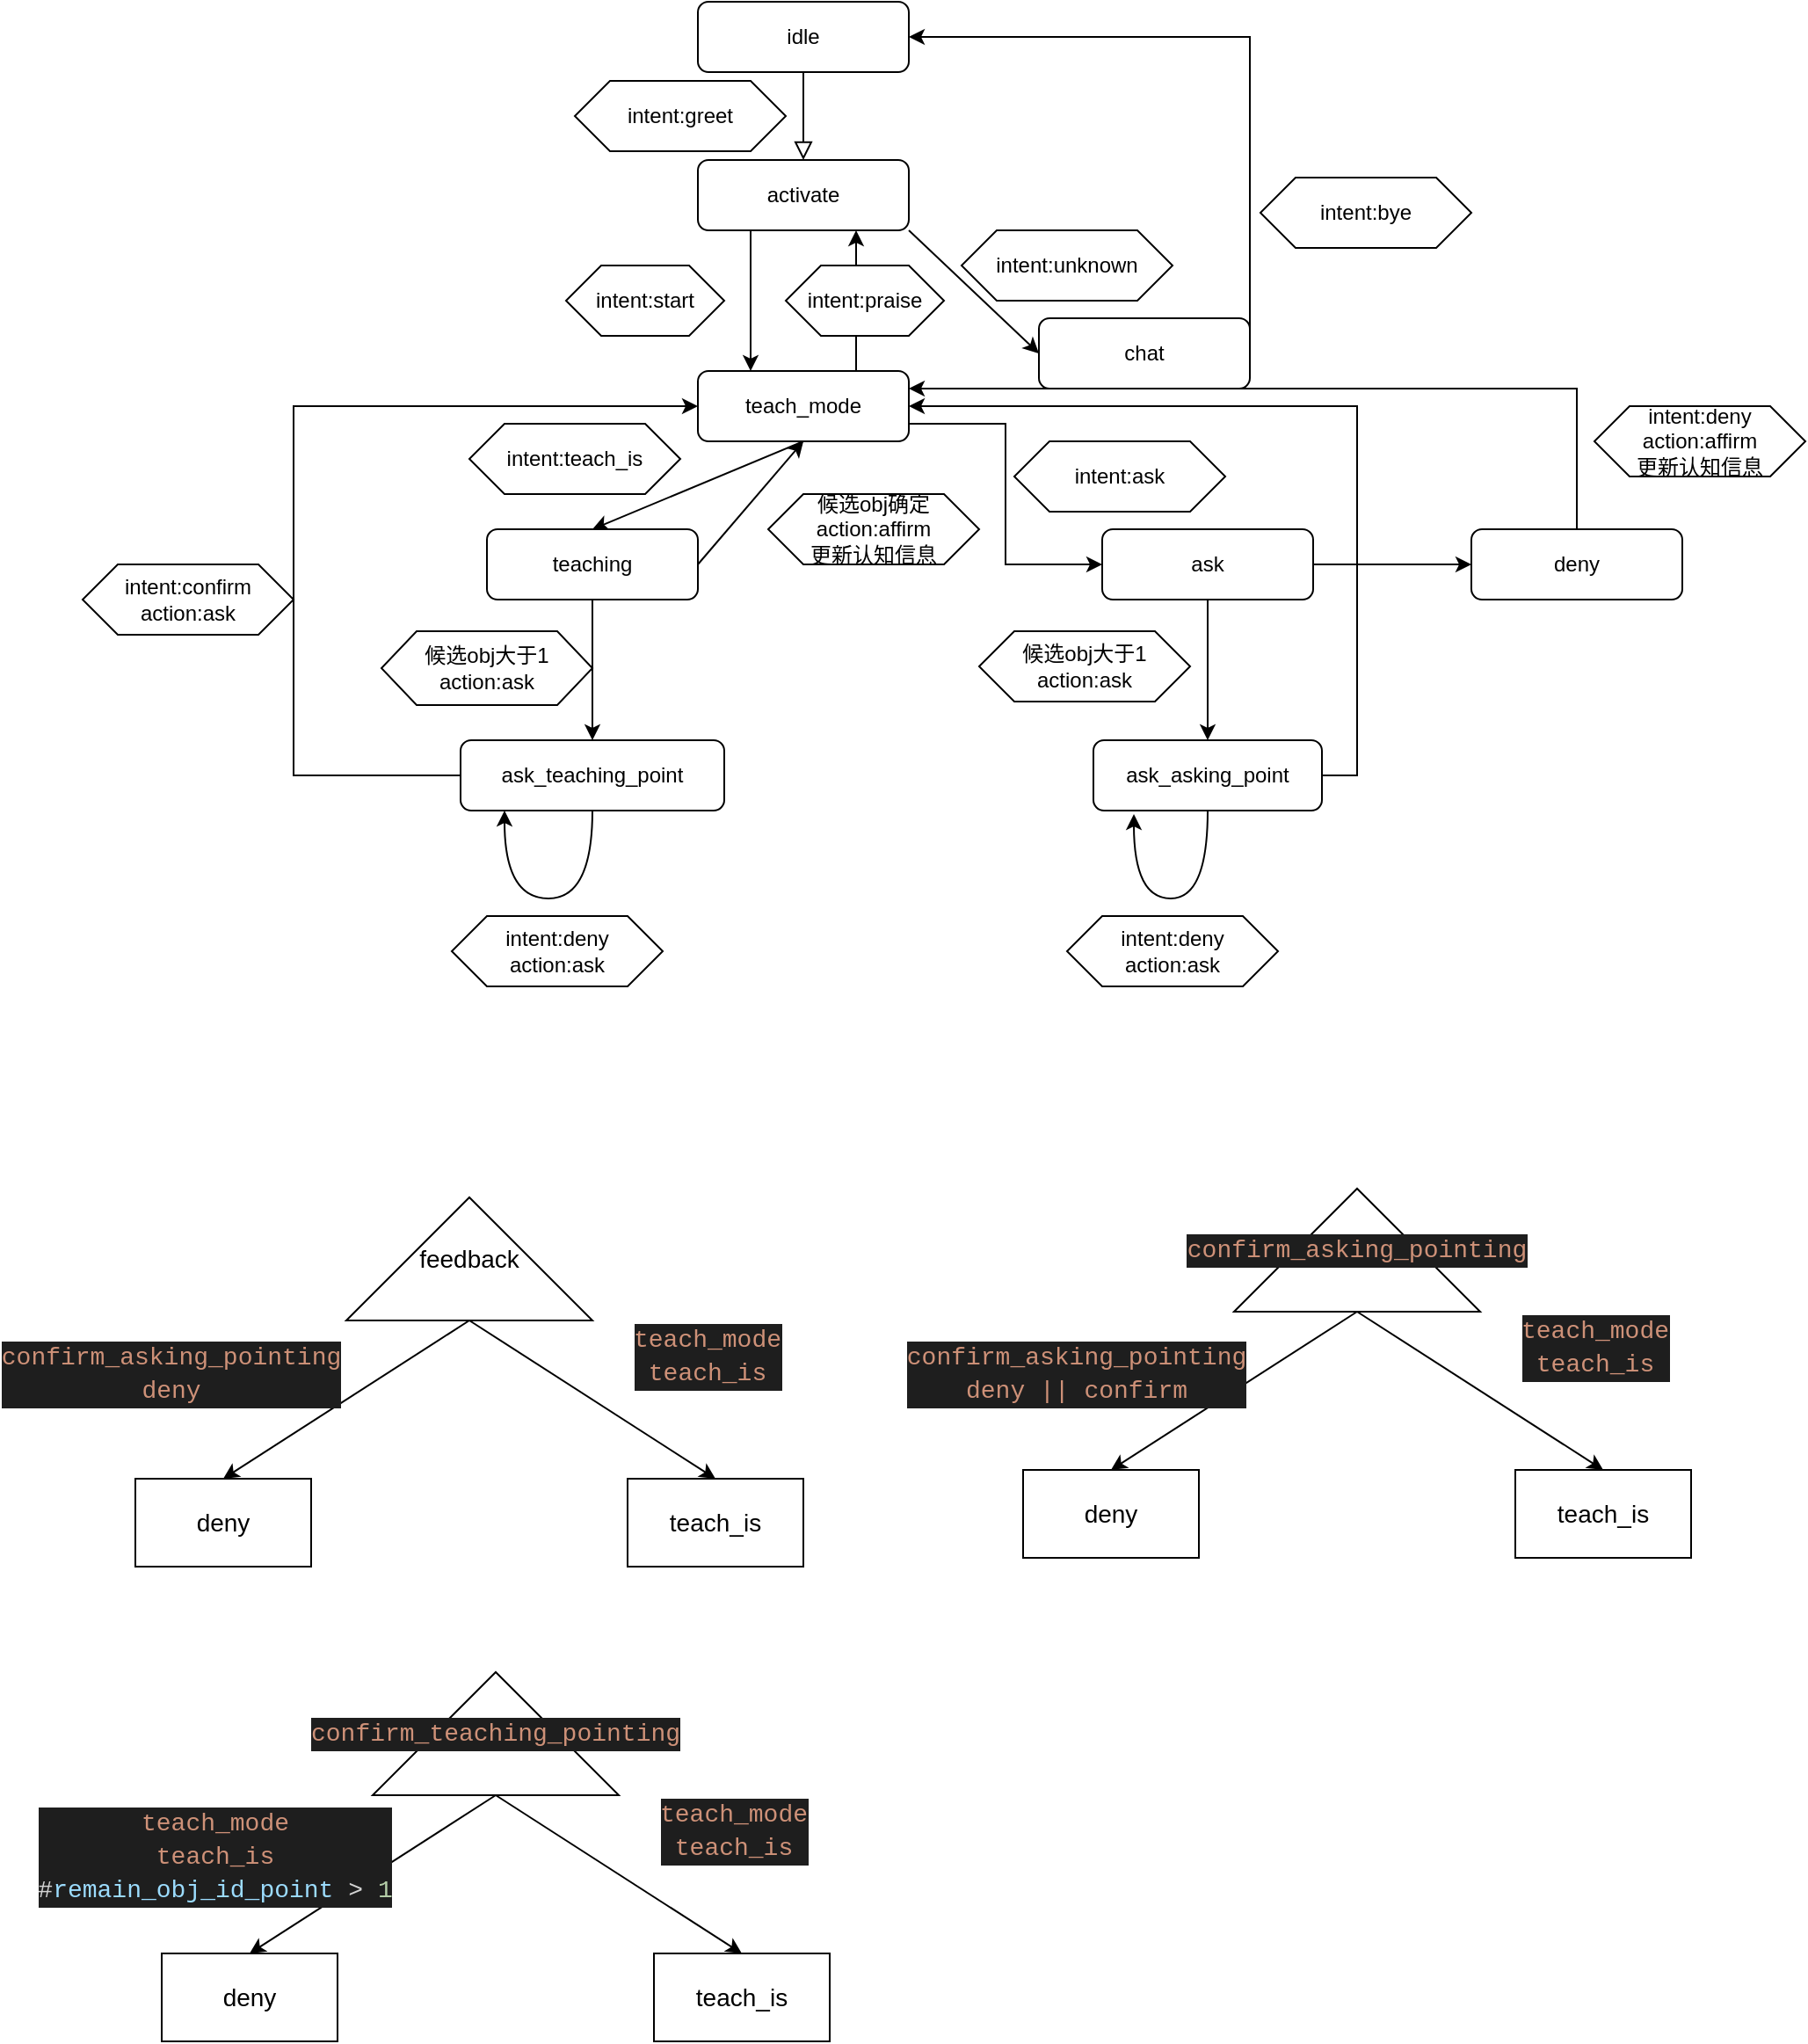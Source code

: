 <mxfile version="16.4.6" type="github">
  <diagram id="D6BylBkNNL8FtkSG672A" name="Page-1">
    <mxGraphModel dx="1650" dy="898" grid="1" gridSize="10" guides="1" tooltips="1" connect="1" arrows="1" fold="1" page="1" pageScale="1" pageWidth="1169" pageHeight="1654" math="0" shadow="0">
      <root>
        <mxCell id="0" />
        <mxCell id="1" parent="0" />
        <mxCell id="P8GiVf-amTZCyg1b9BKk-1" value="" style="rounded=0;html=1;jettySize=auto;orthogonalLoop=1;fontSize=11;endArrow=block;endFill=0;endSize=8;strokeWidth=1;shadow=0;labelBackgroundColor=none;edgeStyle=orthogonalEdgeStyle;entryX=0.5;entryY=0;entryDx=0;entryDy=0;" edge="1" parent="1" source="P8GiVf-amTZCyg1b9BKk-2" target="P8GiVf-amTZCyg1b9BKk-5">
          <mxGeometry relative="1" as="geometry">
            <mxPoint x="460" y="70" as="targetPoint" />
          </mxGeometry>
        </mxCell>
        <mxCell id="P8GiVf-amTZCyg1b9BKk-2" value="idle" style="rounded=1;whiteSpace=wrap;html=1;fontSize=12;glass=0;strokeWidth=1;shadow=0;" vertex="1" parent="1">
          <mxGeometry x="400" width="120" height="40" as="geometry" />
        </mxCell>
        <mxCell id="P8GiVf-amTZCyg1b9BKk-3" style="rounded=0;orthogonalLoop=1;jettySize=auto;html=1;exitX=1;exitY=1;exitDx=0;exitDy=0;entryX=0;entryY=0.5;entryDx=0;entryDy=0;" edge="1" parent="1" source="P8GiVf-amTZCyg1b9BKk-5" target="P8GiVf-amTZCyg1b9BKk-12">
          <mxGeometry relative="1" as="geometry" />
        </mxCell>
        <mxCell id="P8GiVf-amTZCyg1b9BKk-4" style="edgeStyle=orthogonalEdgeStyle;curved=1;rounded=0;orthogonalLoop=1;jettySize=auto;html=1;exitX=0.25;exitY=1;exitDx=0;exitDy=0;entryX=0.25;entryY=0;entryDx=0;entryDy=0;" edge="1" parent="1" source="P8GiVf-amTZCyg1b9BKk-5" target="P8GiVf-amTZCyg1b9BKk-9">
          <mxGeometry relative="1" as="geometry" />
        </mxCell>
        <mxCell id="P8GiVf-amTZCyg1b9BKk-5" value="activate" style="rounded=1;whiteSpace=wrap;html=1;fontSize=12;glass=0;strokeWidth=1;shadow=0;" vertex="1" parent="1">
          <mxGeometry x="400" y="90" width="120" height="40" as="geometry" />
        </mxCell>
        <mxCell id="P8GiVf-amTZCyg1b9BKk-6" style="edgeStyle=none;rounded=0;orthogonalLoop=1;jettySize=auto;html=1;exitX=0.5;exitY=1;exitDx=0;exitDy=0;entryX=0.5;entryY=0;entryDx=0;entryDy=0;" edge="1" parent="1" source="P8GiVf-amTZCyg1b9BKk-9" target="P8GiVf-amTZCyg1b9BKk-18">
          <mxGeometry relative="1" as="geometry" />
        </mxCell>
        <mxCell id="P8GiVf-amTZCyg1b9BKk-7" style="edgeStyle=orthogonalEdgeStyle;rounded=0;orthogonalLoop=1;jettySize=auto;html=1;exitX=1;exitY=0.5;exitDx=0;exitDy=0;entryX=0;entryY=0.5;entryDx=0;entryDy=0;" edge="1" parent="1" source="P8GiVf-amTZCyg1b9BKk-9" target="P8GiVf-amTZCyg1b9BKk-21">
          <mxGeometry relative="1" as="geometry">
            <Array as="points">
              <mxPoint x="520" y="240" />
              <mxPoint x="575" y="240" />
              <mxPoint x="575" y="320" />
            </Array>
          </mxGeometry>
        </mxCell>
        <mxCell id="P8GiVf-amTZCyg1b9BKk-8" style="edgeStyle=orthogonalEdgeStyle;curved=1;rounded=0;orthogonalLoop=1;jettySize=auto;html=1;exitX=0.75;exitY=0;exitDx=0;exitDy=0;entryX=0.75;entryY=1;entryDx=0;entryDy=0;" edge="1" parent="1" source="P8GiVf-amTZCyg1b9BKk-9" target="P8GiVf-amTZCyg1b9BKk-5">
          <mxGeometry relative="1" as="geometry" />
        </mxCell>
        <mxCell id="P8GiVf-amTZCyg1b9BKk-9" value="teach_mode" style="rounded=1;whiteSpace=wrap;html=1;fontSize=12;glass=0;strokeWidth=1;shadow=0;" vertex="1" parent="1">
          <mxGeometry x="400" y="210" width="120" height="40" as="geometry" />
        </mxCell>
        <mxCell id="P8GiVf-amTZCyg1b9BKk-10" value="&lt;span&gt;intent:greet&lt;/span&gt;" style="shape=hexagon;perimeter=hexagonPerimeter2;whiteSpace=wrap;html=1;fixedSize=1;" vertex="1" parent="1">
          <mxGeometry x="330" y="45" width="120" height="40" as="geometry" />
        </mxCell>
        <mxCell id="P8GiVf-amTZCyg1b9BKk-11" style="edgeStyle=none;rounded=0;orthogonalLoop=1;jettySize=auto;html=1;exitX=1;exitY=0.5;exitDx=0;exitDy=0;entryX=1;entryY=0.5;entryDx=0;entryDy=0;" edge="1" parent="1" source="P8GiVf-amTZCyg1b9BKk-12" target="P8GiVf-amTZCyg1b9BKk-2">
          <mxGeometry relative="1" as="geometry">
            <Array as="points">
              <mxPoint x="714" y="20" />
            </Array>
          </mxGeometry>
        </mxCell>
        <mxCell id="P8GiVf-amTZCyg1b9BKk-12" value="chat" style="rounded=1;whiteSpace=wrap;html=1;fontSize=12;glass=0;strokeWidth=1;shadow=0;" vertex="1" parent="1">
          <mxGeometry x="594" y="180" width="120" height="40" as="geometry" />
        </mxCell>
        <mxCell id="P8GiVf-amTZCyg1b9BKk-13" value="&lt;span&gt;intent:unknown&lt;/span&gt;" style="shape=hexagon;perimeter=hexagonPerimeter2;whiteSpace=wrap;html=1;fixedSize=1;" vertex="1" parent="1">
          <mxGeometry x="550" y="130" width="120" height="40" as="geometry" />
        </mxCell>
        <mxCell id="P8GiVf-amTZCyg1b9BKk-14" value="&lt;span&gt;intent:start&lt;/span&gt;" style="shape=hexagon;perimeter=hexagonPerimeter2;whiteSpace=wrap;html=1;fixedSize=1;" vertex="1" parent="1">
          <mxGeometry x="325" y="150" width="90" height="40" as="geometry" />
        </mxCell>
        <mxCell id="P8GiVf-amTZCyg1b9BKk-15" value="&lt;span&gt;intent:bye&lt;/span&gt;" style="shape=hexagon;perimeter=hexagonPerimeter2;whiteSpace=wrap;html=1;fixedSize=1;" vertex="1" parent="1">
          <mxGeometry x="720" y="100" width="120" height="40" as="geometry" />
        </mxCell>
        <mxCell id="P8GiVf-amTZCyg1b9BKk-16" style="edgeStyle=none;rounded=0;orthogonalLoop=1;jettySize=auto;html=1;exitX=1;exitY=0.5;exitDx=0;exitDy=0;" edge="1" parent="1" source="P8GiVf-amTZCyg1b9BKk-18">
          <mxGeometry relative="1" as="geometry">
            <mxPoint x="460" y="250" as="targetPoint" />
          </mxGeometry>
        </mxCell>
        <mxCell id="P8GiVf-amTZCyg1b9BKk-17" style="edgeStyle=none;rounded=0;orthogonalLoop=1;jettySize=auto;html=1;exitX=0.5;exitY=1;exitDx=0;exitDy=0;entryX=0.5;entryY=0;entryDx=0;entryDy=0;" edge="1" parent="1" source="P8GiVf-amTZCyg1b9BKk-18" target="P8GiVf-amTZCyg1b9BKk-25">
          <mxGeometry relative="1" as="geometry" />
        </mxCell>
        <mxCell id="P8GiVf-amTZCyg1b9BKk-18" value="teaching" style="rounded=1;whiteSpace=wrap;html=1;fontSize=12;glass=0;strokeWidth=1;shadow=0;" vertex="1" parent="1">
          <mxGeometry x="280" y="300" width="120" height="40" as="geometry" />
        </mxCell>
        <mxCell id="P8GiVf-amTZCyg1b9BKk-19" style="edgeStyle=orthogonalEdgeStyle;rounded=0;orthogonalLoop=1;jettySize=auto;html=1;exitX=0.5;exitY=1;exitDx=0;exitDy=0;entryX=0.5;entryY=0;entryDx=0;entryDy=0;" edge="1" parent="1" source="P8GiVf-amTZCyg1b9BKk-21" target="P8GiVf-amTZCyg1b9BKk-32">
          <mxGeometry relative="1" as="geometry" />
        </mxCell>
        <mxCell id="P8GiVf-amTZCyg1b9BKk-20" style="edgeStyle=orthogonalEdgeStyle;curved=1;rounded=0;orthogonalLoop=1;jettySize=auto;html=1;exitX=1;exitY=0.5;exitDx=0;exitDy=0;entryX=0;entryY=0.5;entryDx=0;entryDy=0;" edge="1" parent="1" source="P8GiVf-amTZCyg1b9BKk-21" target="P8GiVf-amTZCyg1b9BKk-35">
          <mxGeometry relative="1" as="geometry" />
        </mxCell>
        <mxCell id="P8GiVf-amTZCyg1b9BKk-21" value="ask" style="rounded=1;whiteSpace=wrap;html=1;fontSize=12;glass=0;strokeWidth=1;shadow=0;" vertex="1" parent="1">
          <mxGeometry x="630" y="300" width="120" height="40" as="geometry" />
        </mxCell>
        <mxCell id="P8GiVf-amTZCyg1b9BKk-22" value="&lt;span&gt;intent:teach_is&lt;/span&gt;" style="shape=hexagon;perimeter=hexagonPerimeter2;whiteSpace=wrap;html=1;fixedSize=1;" vertex="1" parent="1">
          <mxGeometry x="270" y="240" width="120" height="40" as="geometry" />
        </mxCell>
        <mxCell id="P8GiVf-amTZCyg1b9BKk-23" style="edgeStyle=orthogonalEdgeStyle;rounded=0;orthogonalLoop=1;jettySize=auto;html=1;exitX=0;exitY=0.5;exitDx=0;exitDy=0;entryX=0;entryY=0.5;entryDx=0;entryDy=0;" edge="1" parent="1" source="P8GiVf-amTZCyg1b9BKk-25" target="P8GiVf-amTZCyg1b9BKk-9">
          <mxGeometry relative="1" as="geometry">
            <Array as="points">
              <mxPoint x="170" y="440" />
              <mxPoint x="170" y="230" />
            </Array>
          </mxGeometry>
        </mxCell>
        <mxCell id="P8GiVf-amTZCyg1b9BKk-24" style="edgeStyle=orthogonalEdgeStyle;rounded=0;orthogonalLoop=1;jettySize=auto;html=1;exitX=0.5;exitY=1;exitDx=0;exitDy=0;curved=1;" edge="1" parent="1" source="P8GiVf-amTZCyg1b9BKk-25" target="P8GiVf-amTZCyg1b9BKk-25">
          <mxGeometry relative="1" as="geometry">
            <mxPoint x="310" y="470" as="targetPoint" />
            <Array as="points">
              <mxPoint x="340" y="510" />
              <mxPoint x="290" y="510" />
            </Array>
          </mxGeometry>
        </mxCell>
        <mxCell id="P8GiVf-amTZCyg1b9BKk-25" value="ask_teaching_point" style="rounded=1;whiteSpace=wrap;html=1;fontSize=12;glass=0;strokeWidth=1;shadow=0;" vertex="1" parent="1">
          <mxGeometry x="265" y="420" width="150" height="40" as="geometry" />
        </mxCell>
        <mxCell id="P8GiVf-amTZCyg1b9BKk-26" value="&lt;span&gt;候选obj确定&lt;br&gt;action:affirm&lt;br&gt;更新认知信息&lt;br&gt;&lt;/span&gt;" style="shape=hexagon;perimeter=hexagonPerimeter2;whiteSpace=wrap;html=1;fixedSize=1;" vertex="1" parent="1">
          <mxGeometry x="440" y="280" width="120" height="40" as="geometry" />
        </mxCell>
        <mxCell id="P8GiVf-amTZCyg1b9BKk-27" value="&lt;span&gt;候选obj大于1&lt;br&gt;action:&lt;/span&gt;ask&lt;span&gt;&lt;br&gt;&lt;/span&gt;" style="shape=hexagon;perimeter=hexagonPerimeter2;whiteSpace=wrap;html=1;fixedSize=1;" vertex="1" parent="1">
          <mxGeometry x="220" y="358" width="120" height="42" as="geometry" />
        </mxCell>
        <mxCell id="P8GiVf-amTZCyg1b9BKk-28" value="&lt;span&gt;intent:confirm&lt;br&gt;action:ask&lt;br&gt;&lt;/span&gt;" style="shape=hexagon;perimeter=hexagonPerimeter2;whiteSpace=wrap;html=1;fixedSize=1;" vertex="1" parent="1">
          <mxGeometry x="50" y="320" width="120" height="40" as="geometry" />
        </mxCell>
        <mxCell id="P8GiVf-amTZCyg1b9BKk-29" value="&lt;span&gt;intent:deny&lt;br&gt;action:ask&lt;br&gt;&lt;/span&gt;" style="shape=hexagon;perimeter=hexagonPerimeter2;whiteSpace=wrap;html=1;fixedSize=1;" vertex="1" parent="1">
          <mxGeometry x="260" y="520" width="120" height="40" as="geometry" />
        </mxCell>
        <mxCell id="P8GiVf-amTZCyg1b9BKk-30" value="&lt;span&gt;intent:ask&lt;br&gt;&lt;/span&gt;" style="shape=hexagon;perimeter=hexagonPerimeter2;whiteSpace=wrap;html=1;fixedSize=1;" vertex="1" parent="1">
          <mxGeometry x="580" y="250" width="120" height="40" as="geometry" />
        </mxCell>
        <mxCell id="P8GiVf-amTZCyg1b9BKk-31" style="edgeStyle=orthogonalEdgeStyle;rounded=0;orthogonalLoop=1;jettySize=auto;html=1;exitX=1;exitY=0.5;exitDx=0;exitDy=0;entryX=1;entryY=0.5;entryDx=0;entryDy=0;" edge="1" parent="1" source="P8GiVf-amTZCyg1b9BKk-32" target="P8GiVf-amTZCyg1b9BKk-9">
          <mxGeometry relative="1" as="geometry" />
        </mxCell>
        <mxCell id="P8GiVf-amTZCyg1b9BKk-32" value="ask_asking_point" style="rounded=1;whiteSpace=wrap;html=1;fontSize=12;glass=0;strokeWidth=1;shadow=0;" vertex="1" parent="1">
          <mxGeometry x="625" y="420" width="130" height="40" as="geometry" />
        </mxCell>
        <mxCell id="P8GiVf-amTZCyg1b9BKk-33" value="&lt;span&gt;候选obj大于1&lt;br&gt;action:ask&lt;br&gt;&lt;/span&gt;" style="shape=hexagon;perimeter=hexagonPerimeter2;whiteSpace=wrap;html=1;fixedSize=1;" vertex="1" parent="1">
          <mxGeometry x="560" y="358" width="120" height="40" as="geometry" />
        </mxCell>
        <mxCell id="P8GiVf-amTZCyg1b9BKk-34" style="edgeStyle=orthogonalEdgeStyle;rounded=0;orthogonalLoop=1;jettySize=auto;html=1;exitX=0.5;exitY=0;exitDx=0;exitDy=0;entryX=1;entryY=0.25;entryDx=0;entryDy=0;" edge="1" parent="1" source="P8GiVf-amTZCyg1b9BKk-35" target="P8GiVf-amTZCyg1b9BKk-9">
          <mxGeometry relative="1" as="geometry">
            <Array as="points">
              <mxPoint x="900" y="220" />
            </Array>
          </mxGeometry>
        </mxCell>
        <mxCell id="P8GiVf-amTZCyg1b9BKk-35" value="deny" style="rounded=1;whiteSpace=wrap;html=1;fontSize=12;glass=0;strokeWidth=1;shadow=0;" vertex="1" parent="1">
          <mxGeometry x="840" y="300" width="120" height="40" as="geometry" />
        </mxCell>
        <mxCell id="P8GiVf-amTZCyg1b9BKk-36" style="edgeStyle=orthogonalEdgeStyle;curved=1;rounded=0;orthogonalLoop=1;jettySize=auto;html=1;exitX=0.5;exitY=1;exitDx=0;exitDy=0;entryX=0.177;entryY=1.05;entryDx=0;entryDy=0;entryPerimeter=0;" edge="1" parent="1" source="P8GiVf-amTZCyg1b9BKk-32" target="P8GiVf-amTZCyg1b9BKk-32">
          <mxGeometry relative="1" as="geometry">
            <Array as="points">
              <mxPoint x="690" y="510" />
              <mxPoint x="648" y="510" />
            </Array>
          </mxGeometry>
        </mxCell>
        <mxCell id="P8GiVf-amTZCyg1b9BKk-37" value="&lt;span&gt;intent:deny&lt;br&gt;action:ask&lt;br&gt;&lt;/span&gt;" style="shape=hexagon;perimeter=hexagonPerimeter2;whiteSpace=wrap;html=1;fixedSize=1;" vertex="1" parent="1">
          <mxGeometry x="610" y="520" width="120" height="40" as="geometry" />
        </mxCell>
        <mxCell id="P8GiVf-amTZCyg1b9BKk-38" value="&lt;span&gt;intent:praise&lt;/span&gt;" style="shape=hexagon;perimeter=hexagonPerimeter2;whiteSpace=wrap;html=1;fixedSize=1;" vertex="1" parent="1">
          <mxGeometry x="450" y="150" width="90" height="40" as="geometry" />
        </mxCell>
        <mxCell id="P8GiVf-amTZCyg1b9BKk-39" value="&lt;span&gt;intent:deny&lt;br&gt;action:affirm&lt;br&gt;更新认知信息&lt;br&gt;&lt;/span&gt;" style="shape=hexagon;perimeter=hexagonPerimeter2;whiteSpace=wrap;html=1;fixedSize=1;" vertex="1" parent="1">
          <mxGeometry x="910" y="230" width="120" height="40" as="geometry" />
        </mxCell>
        <mxCell id="P8GiVf-amTZCyg1b9BKk-40" value="&lt;font style=&quot;font-size: 14px&quot;&gt;feedback&lt;/font&gt;" style="triangle;whiteSpace=wrap;html=1;direction=north;" vertex="1" parent="1">
          <mxGeometry x="200" y="680" width="140" height="70" as="geometry" />
        </mxCell>
        <mxCell id="P8GiVf-amTZCyg1b9BKk-41" value="" style="endArrow=classic;html=1;rounded=0;fontSize=14;exitX=0;exitY=0.5;exitDx=0;exitDy=0;entryX=0.5;entryY=0;entryDx=0;entryDy=0;" edge="1" parent="1" source="P8GiVf-amTZCyg1b9BKk-40" target="P8GiVf-amTZCyg1b9BKk-43">
          <mxGeometry width="50" height="50" relative="1" as="geometry">
            <mxPoint x="690" y="840" as="sourcePoint" />
            <mxPoint x="210" y="810" as="targetPoint" />
          </mxGeometry>
        </mxCell>
        <mxCell id="P8GiVf-amTZCyg1b9BKk-42" value="" style="endArrow=classic;html=1;rounded=0;fontSize=14;exitX=0;exitY=0.5;exitDx=0;exitDy=0;entryX=0.5;entryY=0;entryDx=0;entryDy=0;" edge="1" parent="1" source="P8GiVf-amTZCyg1b9BKk-40" target="P8GiVf-amTZCyg1b9BKk-44">
          <mxGeometry width="50" height="50" relative="1" as="geometry">
            <mxPoint x="280" y="760" as="sourcePoint" />
            <mxPoint x="320" y="810" as="targetPoint" />
          </mxGeometry>
        </mxCell>
        <mxCell id="P8GiVf-amTZCyg1b9BKk-43" value="deny" style="rounded=0;whiteSpace=wrap;html=1;fontSize=14;" vertex="1" parent="1">
          <mxGeometry x="80" y="840" width="100" height="50" as="geometry" />
        </mxCell>
        <mxCell id="P8GiVf-amTZCyg1b9BKk-44" value="teach_is" style="rounded=0;whiteSpace=wrap;html=1;fontSize=14;" vertex="1" parent="1">
          <mxGeometry x="360" y="840" width="100" height="50" as="geometry" />
        </mxCell>
        <mxCell id="P8GiVf-amTZCyg1b9BKk-45" value="&lt;div style=&quot;color: rgb(212 , 212 , 212) ; background-color: rgb(30 , 30 , 30) ; font-family: &amp;#34;consolas&amp;#34; , &amp;#34;courier new&amp;#34; , monospace ; line-height: 19px&quot;&gt;&lt;span style=&quot;color: #ce9178&quot;&gt;confirm_asking_pointing&lt;/span&gt;&lt;/div&gt;&lt;div style=&quot;color: rgb(212 , 212 , 212) ; background-color: rgb(30 , 30 , 30) ; font-family: &amp;#34;consolas&amp;#34; , &amp;#34;courier new&amp;#34; , monospace ; line-height: 19px&quot;&gt;&lt;span style=&quot;color: #ce9178&quot;&gt;deny&lt;/span&gt;&lt;/div&gt;" style="text;html=1;align=center;verticalAlign=middle;resizable=0;points=[];autosize=1;strokeColor=none;fillColor=none;fontSize=14;" vertex="1" parent="1">
          <mxGeometry x="5" y="760" width="190" height="40" as="geometry" />
        </mxCell>
        <mxCell id="P8GiVf-amTZCyg1b9BKk-46" value="&lt;div style=&quot;color: rgb(212 , 212 , 212) ; background-color: rgb(30 , 30 , 30) ; font-family: &amp;#34;consolas&amp;#34; , &amp;#34;courier new&amp;#34; , monospace ; line-height: 19px&quot;&gt;&lt;span style=&quot;color: #ce9178&quot;&gt;teach_mode&lt;/span&gt;&lt;/div&gt;&lt;div style=&quot;color: rgb(212 , 212 , 212) ; background-color: rgb(30 , 30 , 30) ; font-family: &amp;#34;consolas&amp;#34; , &amp;#34;courier new&amp;#34; , monospace ; line-height: 19px&quot;&gt;&lt;span style=&quot;color: #ce9178&quot;&gt;teach_is&lt;/span&gt;&lt;/div&gt;" style="text;html=1;align=center;verticalAlign=middle;resizable=0;points=[];autosize=1;strokeColor=none;fillColor=none;fontSize=14;" vertex="1" parent="1">
          <mxGeometry x="360" y="750" width="90" height="40" as="geometry" />
        </mxCell>
        <mxCell id="P8GiVf-amTZCyg1b9BKk-47" value="&lt;div style=&quot;color: rgb(212 , 212 , 212) ; background-color: rgb(30 , 30 , 30) ; font-family: &amp;#34;consolas&amp;#34; , &amp;#34;courier new&amp;#34; , monospace ; font-size: 14px ; line-height: 19px&quot;&gt;&lt;span style=&quot;color: #ce9178&quot;&gt;confirm_asking_pointing&lt;/span&gt;&lt;/div&gt;" style="triangle;whiteSpace=wrap;html=1;direction=north;" vertex="1" parent="1">
          <mxGeometry x="705" y="675" width="140" height="70" as="geometry" />
        </mxCell>
        <mxCell id="P8GiVf-amTZCyg1b9BKk-48" value="" style="endArrow=classic;html=1;rounded=0;fontSize=14;exitX=0;exitY=0.5;exitDx=0;exitDy=0;entryX=0.5;entryY=0;entryDx=0;entryDy=0;" edge="1" source="P8GiVf-amTZCyg1b9BKk-47" target="P8GiVf-amTZCyg1b9BKk-50" parent="1">
          <mxGeometry width="50" height="50" relative="1" as="geometry">
            <mxPoint x="1195" y="835" as="sourcePoint" />
            <mxPoint x="715" y="805" as="targetPoint" />
          </mxGeometry>
        </mxCell>
        <mxCell id="P8GiVf-amTZCyg1b9BKk-49" value="" style="endArrow=classic;html=1;rounded=0;fontSize=14;exitX=0;exitY=0.5;exitDx=0;exitDy=0;entryX=0.5;entryY=0;entryDx=0;entryDy=0;" edge="1" source="P8GiVf-amTZCyg1b9BKk-47" target="P8GiVf-amTZCyg1b9BKk-51" parent="1">
          <mxGeometry width="50" height="50" relative="1" as="geometry">
            <mxPoint x="785" y="755" as="sourcePoint" />
            <mxPoint x="825" y="805" as="targetPoint" />
          </mxGeometry>
        </mxCell>
        <mxCell id="P8GiVf-amTZCyg1b9BKk-50" value="deny" style="rounded=0;whiteSpace=wrap;html=1;fontSize=14;" vertex="1" parent="1">
          <mxGeometry x="585" y="835" width="100" height="50" as="geometry" />
        </mxCell>
        <mxCell id="P8GiVf-amTZCyg1b9BKk-51" value="teach_is" style="rounded=0;whiteSpace=wrap;html=1;fontSize=14;" vertex="1" parent="1">
          <mxGeometry x="865" y="835" width="100" height="50" as="geometry" />
        </mxCell>
        <mxCell id="P8GiVf-amTZCyg1b9BKk-52" value="&lt;div style=&quot;color: rgb(212 , 212 , 212) ; background-color: rgb(30 , 30 , 30) ; font-family: &amp;#34;consolas&amp;#34; , &amp;#34;courier new&amp;#34; , monospace ; line-height: 19px&quot;&gt;&lt;span style=&quot;color: #ce9178&quot;&gt;teach_mode&lt;/span&gt;&lt;/div&gt;&lt;div style=&quot;color: rgb(212 , 212 , 212) ; background-color: rgb(30 , 30 , 30) ; font-family: &amp;#34;consolas&amp;#34; , &amp;#34;courier new&amp;#34; , monospace ; line-height: 19px&quot;&gt;&lt;span style=&quot;color: #ce9178&quot;&gt;teach_is&lt;/span&gt;&lt;/div&gt;" style="text;html=1;align=center;verticalAlign=middle;resizable=0;points=[];autosize=1;strokeColor=none;fillColor=none;fontSize=14;" vertex="1" parent="1">
          <mxGeometry x="865" y="745" width="90" height="40" as="geometry" />
        </mxCell>
        <mxCell id="P8GiVf-amTZCyg1b9BKk-53" value="&lt;div style=&quot;color: rgb(212 , 212 , 212) ; background-color: rgb(30 , 30 , 30) ; font-family: &amp;#34;consolas&amp;#34; , &amp;#34;courier new&amp;#34; , monospace ; line-height: 19px&quot;&gt;&lt;span style=&quot;color: #ce9178&quot;&gt;confirm_asking_pointing&lt;/span&gt;&lt;/div&gt;&lt;div style=&quot;color: rgb(212 , 212 , 212) ; background-color: rgb(30 , 30 , 30) ; font-family: &amp;#34;consolas&amp;#34; , &amp;#34;courier new&amp;#34; , monospace ; line-height: 19px&quot;&gt;&lt;span style=&quot;color: #ce9178&quot;&gt;deny || confirm&lt;br&gt;&lt;/span&gt;&lt;/div&gt;" style="text;html=1;align=center;verticalAlign=middle;resizable=0;points=[];autosize=1;strokeColor=none;fillColor=none;fontSize=14;" vertex="1" parent="1">
          <mxGeometry x="520" y="760" width="190" height="40" as="geometry" />
        </mxCell>
        <mxCell id="P8GiVf-amTZCyg1b9BKk-54" value="&lt;div style=&quot;color: rgb(212 , 212 , 212) ; background-color: rgb(30 , 30 , 30) ; font-family: &amp;#34;consolas&amp;#34; , &amp;#34;courier new&amp;#34; , monospace ; font-size: 14px ; line-height: 19px&quot;&gt;&lt;div style=&quot;font-family: &amp;#34;consolas&amp;#34; , &amp;#34;courier new&amp;#34; , monospace ; line-height: 19px&quot;&gt;&lt;span style=&quot;color: #ce9178&quot;&gt;confirm_teaching_pointing&lt;/span&gt;&lt;/div&gt;&lt;/div&gt;" style="triangle;whiteSpace=wrap;html=1;direction=north;" vertex="1" parent="1">
          <mxGeometry x="215" y="950" width="140" height="70" as="geometry" />
        </mxCell>
        <mxCell id="P8GiVf-amTZCyg1b9BKk-55" value="" style="endArrow=classic;html=1;rounded=0;fontSize=14;exitX=0;exitY=0.5;exitDx=0;exitDy=0;entryX=0.5;entryY=0;entryDx=0;entryDy=0;" edge="1" parent="1" source="P8GiVf-amTZCyg1b9BKk-54" target="P8GiVf-amTZCyg1b9BKk-57">
          <mxGeometry width="50" height="50" relative="1" as="geometry">
            <mxPoint x="705" y="1110" as="sourcePoint" />
            <mxPoint x="225" y="1080" as="targetPoint" />
          </mxGeometry>
        </mxCell>
        <mxCell id="P8GiVf-amTZCyg1b9BKk-56" value="" style="endArrow=classic;html=1;rounded=0;fontSize=14;exitX=0;exitY=0.5;exitDx=0;exitDy=0;entryX=0.5;entryY=0;entryDx=0;entryDy=0;" edge="1" parent="1" source="P8GiVf-amTZCyg1b9BKk-54" target="P8GiVf-amTZCyg1b9BKk-58">
          <mxGeometry width="50" height="50" relative="1" as="geometry">
            <mxPoint x="295" y="1030" as="sourcePoint" />
            <mxPoint x="335" y="1080" as="targetPoint" />
          </mxGeometry>
        </mxCell>
        <mxCell id="P8GiVf-amTZCyg1b9BKk-57" value="deny" style="rounded=0;whiteSpace=wrap;html=1;fontSize=14;" vertex="1" parent="1">
          <mxGeometry x="95" y="1110" width="100" height="50" as="geometry" />
        </mxCell>
        <mxCell id="P8GiVf-amTZCyg1b9BKk-58" value="teach_is" style="rounded=0;whiteSpace=wrap;html=1;fontSize=14;" vertex="1" parent="1">
          <mxGeometry x="375" y="1110" width="100" height="50" as="geometry" />
        </mxCell>
        <mxCell id="P8GiVf-amTZCyg1b9BKk-59" value="&lt;div style=&quot;color: rgb(212 , 212 , 212) ; background-color: rgb(30 , 30 , 30) ; font-family: &amp;#34;consolas&amp;#34; , &amp;#34;courier new&amp;#34; , monospace ; line-height: 19px&quot;&gt;&lt;span style=&quot;color: #ce9178&quot;&gt;teach_mode&lt;/span&gt;&lt;/div&gt;&lt;div style=&quot;color: rgb(212 , 212 , 212) ; background-color: rgb(30 , 30 , 30) ; font-family: &amp;#34;consolas&amp;#34; , &amp;#34;courier new&amp;#34; , monospace ; line-height: 19px&quot;&gt;&lt;span style=&quot;color: #ce9178&quot;&gt;teach_is&lt;/span&gt;&lt;/div&gt;" style="text;html=1;align=center;verticalAlign=middle;resizable=0;points=[];autosize=1;strokeColor=none;fillColor=none;fontSize=14;" vertex="1" parent="1">
          <mxGeometry x="375" y="1020" width="90" height="40" as="geometry" />
        </mxCell>
        <mxCell id="P8GiVf-amTZCyg1b9BKk-60" value="&lt;div style=&quot;color: rgb(212 , 212 , 212) ; background-color: rgb(30 , 30 , 30) ; font-family: &amp;#34;consolas&amp;#34; , &amp;#34;courier new&amp;#34; , monospace ; line-height: 19px&quot;&gt;&lt;div style=&quot;font-family: &amp;#34;consolas&amp;#34; , &amp;#34;courier new&amp;#34; , monospace ; line-height: 19px&quot;&gt;&lt;span style=&quot;color: #ce9178&quot;&gt;teach_mode&lt;/span&gt;&lt;/div&gt;&lt;/div&gt;&lt;div style=&quot;color: rgb(212 , 212 , 212) ; background-color: rgb(30 , 30 , 30) ; font-family: &amp;#34;consolas&amp;#34; , &amp;#34;courier new&amp;#34; , monospace ; line-height: 19px&quot;&gt;&lt;div style=&quot;font-family: &amp;#34;consolas&amp;#34; , &amp;#34;courier new&amp;#34; , monospace ; line-height: 19px&quot;&gt;&lt;span style=&quot;color: #ce9178&quot;&gt;teach_is&lt;/span&gt;&lt;/div&gt;&lt;div style=&quot;font-family: &amp;#34;consolas&amp;#34; , &amp;#34;courier new&amp;#34; , monospace ; line-height: 19px&quot;&gt;&lt;div style=&quot;line-height: 19px&quot;&gt;#&lt;span style=&quot;color: #9cdcfe&quot;&gt;remain_obj_id_point&lt;/span&gt; &amp;gt; &lt;span style=&quot;color: #b5cea8&quot;&gt;1&lt;/span&gt;&lt;/div&gt;&lt;/div&gt;&lt;/div&gt;" style="text;html=1;align=center;verticalAlign=middle;resizable=0;points=[];autosize=1;strokeColor=none;fillColor=none;fontSize=14;" vertex="1" parent="1">
          <mxGeometry x="25" y="1025" width="200" height="60" as="geometry" />
        </mxCell>
      </root>
    </mxGraphModel>
  </diagram>
</mxfile>
